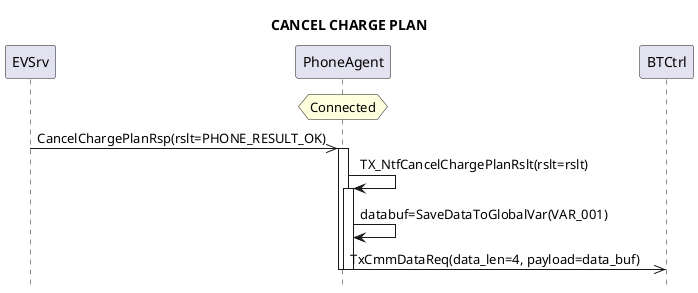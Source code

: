 @startuml

title CANCEL CHARGE PLAN
hide footbox

participant EVSrv
participant PhoneAgent
participant BTCtrl

hnote over PhoneAgent : Connected
EVSrv->>PhoneAgent : CancelChargePlanRsp(rslt=PHONE_RESULT_OK)
activate PhoneAgent
PhoneAgent->PhoneAgent : TX_NtfCancelChargePlanRslt(rslt=rslt)
activate PhoneAgent
PhoneAgent->PhoneAgent : databuf=SaveDataToGlobalVar(VAR_001)
PhoneAgent->>BTCtrl : TxCmmDataReq(data_len=4, payload=data_buf)
deactivate PhoneAgent
deactivate PhoneAgent

@enduml
